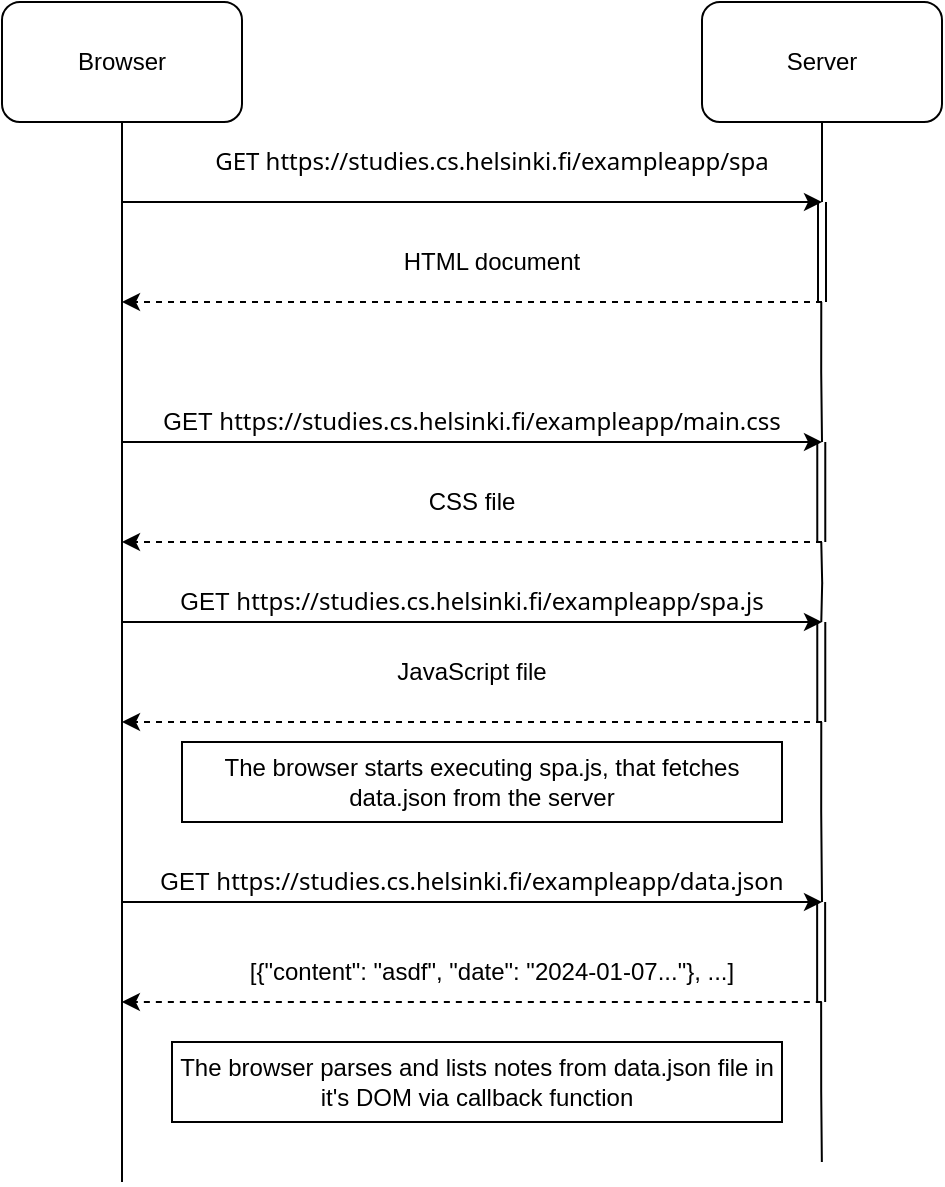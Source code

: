 <mxfile version="20.7.4" type="device"><diagram name="Page-1" id="13e1069c-82ec-6db2-03f1-153e76fe0fe0"><mxGraphModel dx="1024" dy="684" grid="1" gridSize="10" guides="1" tooltips="1" connect="1" arrows="1" fold="1" page="1" pageScale="1" pageWidth="1100" pageHeight="850" background="none" math="0" shadow="0"><root><mxCell id="0"/><mxCell id="1" parent="0"/><mxCell id="LhviwhVChK0SpdbWNrmu-4" style="edgeStyle=orthogonalEdgeStyle;rounded=0;orthogonalLoop=1;jettySize=auto;html=1;exitX=0.5;exitY=1;exitDx=0;exitDy=0;endArrow=none;endFill=0;" edge="1" parent="1" source="LhviwhVChK0SpdbWNrmu-1"><mxGeometry relative="1" as="geometry"><mxPoint x="280" y="680" as="targetPoint"/></mxGeometry></mxCell><mxCell id="LhviwhVChK0SpdbWNrmu-1" value="Browser" style="rounded=1;whiteSpace=wrap;html=1;" vertex="1" parent="1"><mxGeometry x="220" y="90" width="120" height="60" as="geometry"/></mxCell><mxCell id="LhviwhVChK0SpdbWNrmu-5" style="edgeStyle=orthogonalEdgeStyle;rounded=0;orthogonalLoop=1;jettySize=auto;html=1;exitX=0.5;exitY=1;exitDx=0;exitDy=0;endArrow=none;endFill=0;" edge="1" parent="1" source="LhviwhVChK0SpdbWNrmu-2"><mxGeometry relative="1" as="geometry"><mxPoint x="630" y="190" as="targetPoint"/></mxGeometry></mxCell><mxCell id="LhviwhVChK0SpdbWNrmu-2" value="Server" style="rounded=1;whiteSpace=wrap;html=1;" vertex="1" parent="1"><mxGeometry x="570" y="90" width="120" height="60" as="geometry"/></mxCell><mxCell id="LhviwhVChK0SpdbWNrmu-7" value="" style="endArrow=classic;html=1;rounded=0;" edge="1" parent="1"><mxGeometry width="50" height="50" relative="1" as="geometry"><mxPoint x="280" y="190" as="sourcePoint"/><mxPoint x="630" y="190" as="targetPoint"/></mxGeometry></mxCell><mxCell id="LhviwhVChK0SpdbWNrmu-10" value="&lt;span style=&quot;font-family: &amp;quot;Segoe UI&amp;quot;, tahoma, sans-serif; text-align: start;&quot;&gt;GET&amp;nbsp;&lt;/span&gt;&lt;span style=&quot;text-align: start; background-color: initial;&quot;&gt;&lt;font face=&quot;Segoe UI, tahoma, sans-serif&quot;&gt;https://studies.cs.helsinki.fi/exampleapp/spa&lt;/font&gt;&lt;br&gt;&lt;/span&gt;&lt;div style=&quot;display: flex; line-height: 20px; padding-left: 8px; gap: 12px; user-select: text; color: rgb(227, 227, 227); font-family: &amp;quot;Segoe UI&amp;quot;, tahoma, sans-serif; text-align: start; background-color: rgb(40, 40, 40);&quot; class=&quot;row&quot;&gt;&lt;/div&gt;" style="text;html=1;strokeColor=none;fillColor=none;align=center;verticalAlign=middle;whiteSpace=wrap;rounded=0;" vertex="1" parent="1"><mxGeometry x="310" y="160" width="310" height="20" as="geometry"/></mxCell><mxCell id="LhviwhVChK0SpdbWNrmu-12" value="" style="shape=link;html=1;rounded=0;fontColor=#000000;endArrow=none;endFill=0;" edge="1" parent="1"><mxGeometry width="100" relative="1" as="geometry"><mxPoint x="630" y="190" as="sourcePoint"/><mxPoint x="630" y="240" as="targetPoint"/></mxGeometry></mxCell><mxCell id="LhviwhVChK0SpdbWNrmu-13" value="" style="endArrow=classic;html=1;rounded=0;fontColor=#000000;dashed=1;" edge="1" parent="1"><mxGeometry width="50" height="50" relative="1" as="geometry"><mxPoint x="630" y="240" as="sourcePoint"/><mxPoint x="280" y="240" as="targetPoint"/></mxGeometry></mxCell><mxCell id="LhviwhVChK0SpdbWNrmu-14" value="HTML document" style="text;html=1;strokeColor=none;fillColor=none;align=center;verticalAlign=middle;whiteSpace=wrap;rounded=0;labelBackgroundColor=none;fontColor=#000000;" vertex="1" parent="1"><mxGeometry x="350" y="200" width="230" height="40" as="geometry"/></mxCell><mxCell id="LhviwhVChK0SpdbWNrmu-15" style="edgeStyle=orthogonalEdgeStyle;rounded=0;orthogonalLoop=1;jettySize=auto;html=1;exitX=0.5;exitY=1;exitDx=0;exitDy=0;endArrow=none;endFill=0;" edge="1" parent="1"><mxGeometry relative="1" as="geometry"><mxPoint x="630" y="310" as="targetPoint"/><mxPoint x="629.64" y="240" as="sourcePoint"/><Array as="points"><mxPoint x="630" y="275"/></Array></mxGeometry></mxCell><mxCell id="LhviwhVChK0SpdbWNrmu-16" value="" style="endArrow=classic;html=1;rounded=0;" edge="1" parent="1"><mxGeometry width="50" height="50" relative="1" as="geometry"><mxPoint x="280" y="310" as="sourcePoint"/><mxPoint x="630" y="310" as="targetPoint"/></mxGeometry></mxCell><mxCell id="LhviwhVChK0SpdbWNrmu-17" value="GET&amp;nbsp;&lt;span style=&quot;font-family: &amp;quot;Segoe UI&amp;quot;, tahoma, sans-serif; text-align: start;&quot;&gt;https://studies.cs.helsinki.fi/exampleapp/main.css&lt;br&gt;&lt;/span&gt;&lt;div style=&quot;display: flex; line-height: 20px; padding-left: 8px; gap: 12px; user-select: text; color: rgb(227, 227, 227); font-family: &amp;quot;Segoe UI&amp;quot;, tahoma, sans-serif; text-align: start; background-color: rgb(40, 40, 40);&quot; class=&quot;row&quot;&gt;&lt;/div&gt;" style="text;html=1;strokeColor=none;fillColor=none;align=center;verticalAlign=middle;whiteSpace=wrap;rounded=0;" vertex="1" parent="1"><mxGeometry x="300" y="290" width="310" height="20" as="geometry"/></mxCell><mxCell id="LhviwhVChK0SpdbWNrmu-18" value="" style="endArrow=classic;html=1;rounded=0;fontColor=#000000;dashed=1;" edge="1" parent="1"><mxGeometry width="50" height="50" relative="1" as="geometry"><mxPoint x="630" y="360" as="sourcePoint"/><mxPoint x="280" y="360" as="targetPoint"/></mxGeometry></mxCell><mxCell id="LhviwhVChK0SpdbWNrmu-19" value="" style="shape=link;html=1;rounded=0;fontColor=#000000;endArrow=none;endFill=0;" edge="1" parent="1"><mxGeometry width="100" relative="1" as="geometry"><mxPoint x="629.64" y="310" as="sourcePoint"/><mxPoint x="629.64" y="360" as="targetPoint"/></mxGeometry></mxCell><mxCell id="LhviwhVChK0SpdbWNrmu-21" value="" style="endArrow=classic;html=1;rounded=0;" edge="1" parent="1"><mxGeometry width="50" height="50" relative="1" as="geometry"><mxPoint x="280" y="400" as="sourcePoint"/><mxPoint x="630" y="400" as="targetPoint"/></mxGeometry></mxCell><mxCell id="LhviwhVChK0SpdbWNrmu-22" value="GET&amp;nbsp;&lt;span style=&quot;font-family: &amp;quot;Segoe UI&amp;quot;, tahoma, sans-serif; text-align: start;&quot;&gt;https://studies.cs.helsinki.fi/exampleapp/spa.js&lt;br&gt;&lt;/span&gt;&lt;div style=&quot;display: flex; line-height: 20px; padding-left: 8px; gap: 12px; user-select: text; color: rgb(227, 227, 227); font-family: &amp;quot;Segoe UI&amp;quot;, tahoma, sans-serif; text-align: start; background-color: rgb(40, 40, 40);&quot; class=&quot;row&quot;&gt;&lt;/div&gt;" style="text;html=1;strokeColor=none;fillColor=none;align=center;verticalAlign=middle;whiteSpace=wrap;rounded=0;" vertex="1" parent="1"><mxGeometry x="300" y="380" width="310" height="20" as="geometry"/></mxCell><mxCell id="LhviwhVChK0SpdbWNrmu-23" value="" style="shape=link;html=1;rounded=0;fontColor=#000000;endArrow=none;endFill=0;" edge="1" parent="1"><mxGeometry x="1" y="10" width="100" relative="1" as="geometry"><mxPoint x="629.64" y="400" as="sourcePoint"/><mxPoint x="629.64" y="450" as="targetPoint"/><mxPoint x="-10" y="10" as="offset"/></mxGeometry></mxCell><mxCell id="LhviwhVChK0SpdbWNrmu-24" style="edgeStyle=orthogonalEdgeStyle;rounded=0;orthogonalLoop=1;jettySize=auto;html=1;exitX=0.5;exitY=1;exitDx=0;exitDy=0;endArrow=none;endFill=0;" edge="1" parent="1"><mxGeometry relative="1" as="geometry"><mxPoint x="629.64" y="400" as="targetPoint"/><mxPoint x="629.64" y="360" as="sourcePoint"/></mxGeometry></mxCell><mxCell id="LhviwhVChK0SpdbWNrmu-25" value="" style="endArrow=classic;html=1;rounded=0;fontColor=#000000;dashed=1;" edge="1" parent="1"><mxGeometry width="50" height="50" relative="1" as="geometry"><mxPoint x="630" y="450" as="sourcePoint"/><mxPoint x="280" y="450" as="targetPoint"/></mxGeometry></mxCell><mxCell id="LhviwhVChK0SpdbWNrmu-29" style="edgeStyle=orthogonalEdgeStyle;rounded=0;orthogonalLoop=1;jettySize=auto;html=1;exitX=0.5;exitY=1;exitDx=0;exitDy=0;endArrow=none;endFill=0;" edge="1" parent="1"><mxGeometry relative="1" as="geometry"><mxPoint x="630" y="540" as="targetPoint"/><mxPoint x="629.64" y="450" as="sourcePoint"/><Array as="points"><mxPoint x="630" y="495"/></Array></mxGeometry></mxCell><mxCell id="LhviwhVChK0SpdbWNrmu-30" value="" style="endArrow=classic;html=1;rounded=0;fontColor=#000000;dashed=1;" edge="1" parent="1"><mxGeometry width="50" height="50" relative="1" as="geometry"><mxPoint x="629.93" y="590" as="sourcePoint"/><mxPoint x="279.93" y="590" as="targetPoint"/></mxGeometry></mxCell><mxCell id="LhviwhVChK0SpdbWNrmu-32" value="" style="shape=link;html=1;rounded=0;fontColor=#000000;endArrow=none;endFill=0;" edge="1" parent="1"><mxGeometry x="1" y="10" width="100" relative="1" as="geometry"><mxPoint x="629.57" y="540" as="sourcePoint"/><mxPoint x="629.57" y="590" as="targetPoint"/><mxPoint x="-10" y="10" as="offset"/></mxGeometry></mxCell><mxCell id="LhviwhVChK0SpdbWNrmu-33" value="The browser starts executing spa.js, that fetches data.json from the server" style="rounded=0;whiteSpace=wrap;html=1;labelBackgroundColor=none;fontColor=#000000;" vertex="1" parent="1"><mxGeometry x="310" y="460" width="300" height="40" as="geometry"/></mxCell><mxCell id="LhviwhVChK0SpdbWNrmu-35" style="edgeStyle=orthogonalEdgeStyle;rounded=0;orthogonalLoop=1;jettySize=auto;html=1;exitX=0.5;exitY=1;exitDx=0;exitDy=0;endArrow=none;endFill=0;" edge="1" parent="1"><mxGeometry relative="1" as="geometry"><mxPoint x="629.93" y="670" as="targetPoint"/><mxPoint x="629.57" y="590" as="sourcePoint"/><Array as="points"><mxPoint x="629.93" y="635"/></Array></mxGeometry></mxCell><mxCell id="LhviwhVChK0SpdbWNrmu-45" value="CSS file" style="text;html=1;strokeColor=none;fillColor=none;align=center;verticalAlign=middle;whiteSpace=wrap;rounded=0;labelBackgroundColor=none;fontColor=#000000;" vertex="1" parent="1"><mxGeometry x="340" y="320" width="230" height="40" as="geometry"/></mxCell><mxCell id="LhviwhVChK0SpdbWNrmu-46" value="JavaScript file" style="text;html=1;strokeColor=none;fillColor=none;align=center;verticalAlign=middle;whiteSpace=wrap;rounded=0;labelBackgroundColor=none;fontColor=#000000;" vertex="1" parent="1"><mxGeometry x="340" y="405" width="230" height="40" as="geometry"/></mxCell><mxCell id="LhviwhVChK0SpdbWNrmu-47" value="" style="endArrow=classic;html=1;rounded=0;" edge="1" parent="1"><mxGeometry width="50" height="50" relative="1" as="geometry"><mxPoint x="280" y="540" as="sourcePoint"/><mxPoint x="630" y="540" as="targetPoint"/></mxGeometry></mxCell><mxCell id="LhviwhVChK0SpdbWNrmu-48" value="GET&amp;nbsp;&lt;span style=&quot;font-family: &amp;quot;Segoe UI&amp;quot;, tahoma, sans-serif; text-align: start;&quot;&gt;https://studies.cs.helsinki.fi/exampleapp/data.json&lt;br&gt;&lt;/span&gt;&lt;div style=&quot;display: flex; line-height: 20px; padding-left: 8px; gap: 12px; user-select: text; color: rgb(227, 227, 227); font-family: &amp;quot;Segoe UI&amp;quot;, tahoma, sans-serif; text-align: start; background-color: rgb(40, 40, 40);&quot; class=&quot;row&quot;&gt;&lt;/div&gt;" style="text;html=1;strokeColor=none;fillColor=none;align=center;verticalAlign=middle;whiteSpace=wrap;rounded=0;" vertex="1" parent="1"><mxGeometry x="300" y="520" width="310" height="20" as="geometry"/></mxCell><mxCell id="LhviwhVChK0SpdbWNrmu-49" value="[{&quot;content&quot;: &quot;asdf&quot;, &quot;date&quot;: &quot;2024-01-07...&quot;}, ...]" style="text;html=1;strokeColor=none;fillColor=none;align=center;verticalAlign=middle;whiteSpace=wrap;rounded=0;labelBackgroundColor=none;fontColor=#000000;" vertex="1" parent="1"><mxGeometry x="340" y="560" width="250" height="30" as="geometry"/></mxCell><mxCell id="LhviwhVChK0SpdbWNrmu-50" value="The browser parses and lists notes from data.json file in it's DOM via callback function" style="rounded=0;whiteSpace=wrap;html=1;labelBackgroundColor=none;fontColor=#000000;" vertex="1" parent="1"><mxGeometry x="305" y="610" width="305" height="40" as="geometry"/></mxCell></root></mxGraphModel></diagram></mxfile>